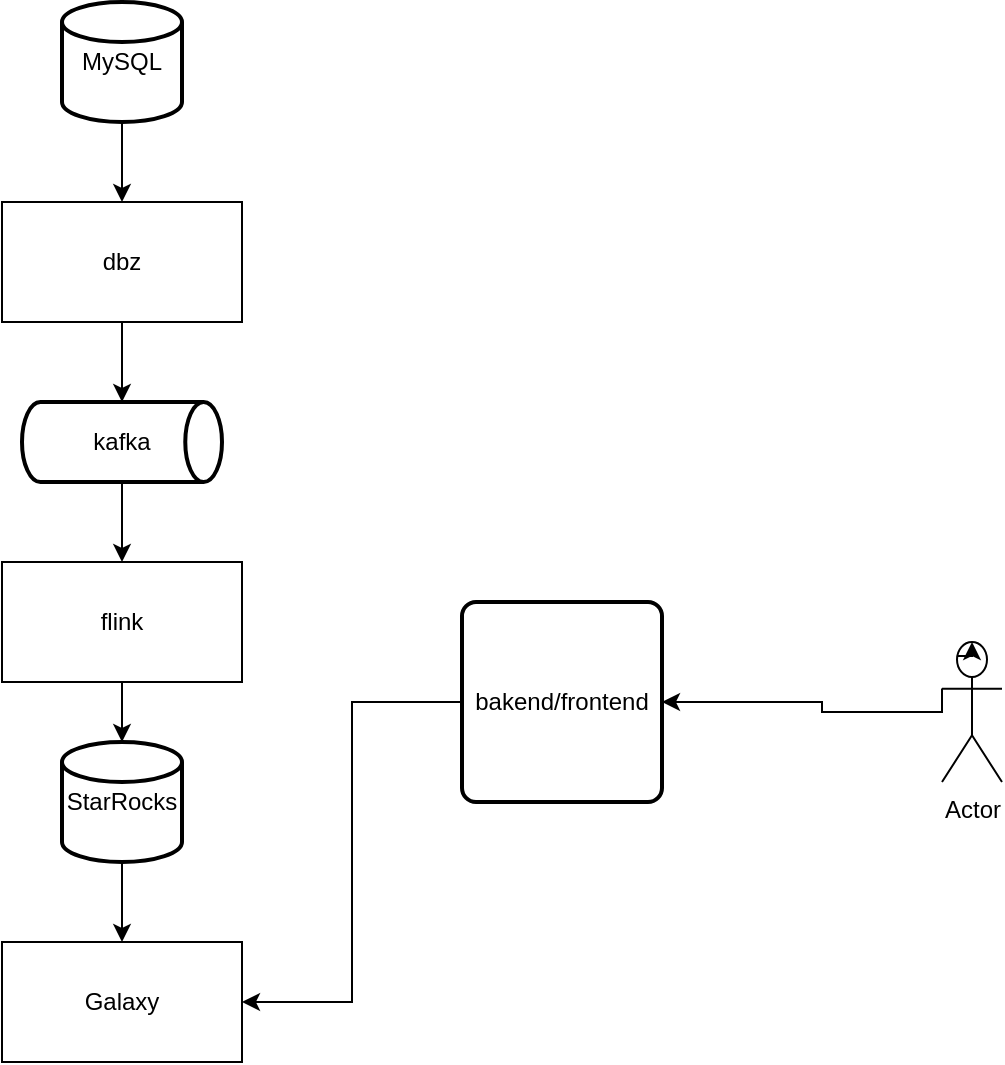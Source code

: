 <mxfile version="21.6.5" type="github">
  <diagram name="第 1 页" id="vnGX1i6LaIlqRCUc3wac">
    <mxGraphModel dx="1242" dy="706" grid="1" gridSize="10" guides="1" tooltips="1" connect="1" arrows="1" fold="1" page="1" pageScale="1" pageWidth="827" pageHeight="1169" math="0" shadow="0">
      <root>
        <mxCell id="0" />
        <mxCell id="1" parent="0" />
        <mxCell id="GZVKiXbPLKltwhf0UPYI-10" style="edgeStyle=orthogonalEdgeStyle;rounded=0;orthogonalLoop=1;jettySize=auto;html=1;entryX=0.5;entryY=0;entryDx=0;entryDy=0;entryPerimeter=0;" edge="1" parent="1" source="GZVKiXbPLKltwhf0UPYI-4" target="GZVKiXbPLKltwhf0UPYI-8">
          <mxGeometry relative="1" as="geometry" />
        </mxCell>
        <mxCell id="GZVKiXbPLKltwhf0UPYI-4" value="dbz" style="rounded=0;whiteSpace=wrap;html=1;" vertex="1" parent="1">
          <mxGeometry x="210" y="310" width="120" height="60" as="geometry" />
        </mxCell>
        <mxCell id="GZVKiXbPLKltwhf0UPYI-7" style="edgeStyle=orthogonalEdgeStyle;rounded=0;orthogonalLoop=1;jettySize=auto;html=1;" edge="1" parent="1" source="GZVKiXbPLKltwhf0UPYI-6" target="GZVKiXbPLKltwhf0UPYI-4">
          <mxGeometry relative="1" as="geometry" />
        </mxCell>
        <mxCell id="GZVKiXbPLKltwhf0UPYI-6" value="MySQL" style="strokeWidth=2;html=1;shape=mxgraph.flowchart.database;whiteSpace=wrap;" vertex="1" parent="1">
          <mxGeometry x="240" y="210" width="60" height="60" as="geometry" />
        </mxCell>
        <mxCell id="GZVKiXbPLKltwhf0UPYI-12" style="edgeStyle=orthogonalEdgeStyle;rounded=0;orthogonalLoop=1;jettySize=auto;html=1;entryX=0.5;entryY=0;entryDx=0;entryDy=0;" edge="1" parent="1" source="GZVKiXbPLKltwhf0UPYI-8" target="GZVKiXbPLKltwhf0UPYI-11">
          <mxGeometry relative="1" as="geometry" />
        </mxCell>
        <mxCell id="GZVKiXbPLKltwhf0UPYI-8" value="kafka" style="strokeWidth=2;html=1;shape=mxgraph.flowchart.direct_data;whiteSpace=wrap;" vertex="1" parent="1">
          <mxGeometry x="220" y="410" width="100" height="40" as="geometry" />
        </mxCell>
        <mxCell id="GZVKiXbPLKltwhf0UPYI-15" style="edgeStyle=orthogonalEdgeStyle;rounded=0;orthogonalLoop=1;jettySize=auto;html=1;entryX=0.5;entryY=0;entryDx=0;entryDy=0;entryPerimeter=0;" edge="1" parent="1" source="GZVKiXbPLKltwhf0UPYI-11" target="GZVKiXbPLKltwhf0UPYI-14">
          <mxGeometry relative="1" as="geometry" />
        </mxCell>
        <mxCell id="GZVKiXbPLKltwhf0UPYI-11" value="flink" style="rounded=0;whiteSpace=wrap;html=1;" vertex="1" parent="1">
          <mxGeometry x="210" y="490" width="120" height="60" as="geometry" />
        </mxCell>
        <mxCell id="GZVKiXbPLKltwhf0UPYI-17" style="edgeStyle=orthogonalEdgeStyle;rounded=0;orthogonalLoop=1;jettySize=auto;html=1;" edge="1" parent="1" source="GZVKiXbPLKltwhf0UPYI-14" target="GZVKiXbPLKltwhf0UPYI-16">
          <mxGeometry relative="1" as="geometry" />
        </mxCell>
        <mxCell id="GZVKiXbPLKltwhf0UPYI-14" value="StarRocks" style="strokeWidth=2;html=1;shape=mxgraph.flowchart.database;whiteSpace=wrap;" vertex="1" parent="1">
          <mxGeometry x="240" y="580" width="60" height="60" as="geometry" />
        </mxCell>
        <mxCell id="GZVKiXbPLKltwhf0UPYI-16" value="Galaxy" style="rounded=0;whiteSpace=wrap;html=1;" vertex="1" parent="1">
          <mxGeometry x="210" y="680" width="120" height="60" as="geometry" />
        </mxCell>
        <mxCell id="GZVKiXbPLKltwhf0UPYI-22" style="edgeStyle=orthogonalEdgeStyle;rounded=0;orthogonalLoop=1;jettySize=auto;html=1;entryX=1;entryY=0.5;entryDx=0;entryDy=0;exitX=0;exitY=0.333;exitDx=0;exitDy=0;exitPerimeter=0;" edge="1" parent="1" source="GZVKiXbPLKltwhf0UPYI-18" target="GZVKiXbPLKltwhf0UPYI-19">
          <mxGeometry relative="1" as="geometry">
            <Array as="points">
              <mxPoint x="680" y="565" />
              <mxPoint x="620" y="565" />
              <mxPoint x="620" y="560" />
            </Array>
          </mxGeometry>
        </mxCell>
        <mxCell id="GZVKiXbPLKltwhf0UPYI-18" value="Actor" style="shape=umlActor;verticalLabelPosition=bottom;verticalAlign=top;html=1;" vertex="1" parent="1">
          <mxGeometry x="680" y="530" width="30" height="70" as="geometry" />
        </mxCell>
        <mxCell id="GZVKiXbPLKltwhf0UPYI-21" style="edgeStyle=orthogonalEdgeStyle;rounded=0;orthogonalLoop=1;jettySize=auto;html=1;entryX=1;entryY=0.5;entryDx=0;entryDy=0;" edge="1" parent="1" source="GZVKiXbPLKltwhf0UPYI-19" target="GZVKiXbPLKltwhf0UPYI-16">
          <mxGeometry relative="1" as="geometry" />
        </mxCell>
        <mxCell id="GZVKiXbPLKltwhf0UPYI-19" value="bakend/frontend" style="rounded=1;whiteSpace=wrap;html=1;absoluteArcSize=1;arcSize=14;strokeWidth=2;" vertex="1" parent="1">
          <mxGeometry x="440" y="510" width="100" height="100" as="geometry" />
        </mxCell>
        <mxCell id="GZVKiXbPLKltwhf0UPYI-23" style="edgeStyle=orthogonalEdgeStyle;rounded=0;orthogonalLoop=1;jettySize=auto;html=1;exitX=0.25;exitY=0.1;exitDx=0;exitDy=0;exitPerimeter=0;entryX=0.5;entryY=0;entryDx=0;entryDy=0;entryPerimeter=0;" edge="1" parent="1" source="GZVKiXbPLKltwhf0UPYI-18" target="GZVKiXbPLKltwhf0UPYI-18">
          <mxGeometry relative="1" as="geometry" />
        </mxCell>
      </root>
    </mxGraphModel>
  </diagram>
</mxfile>
